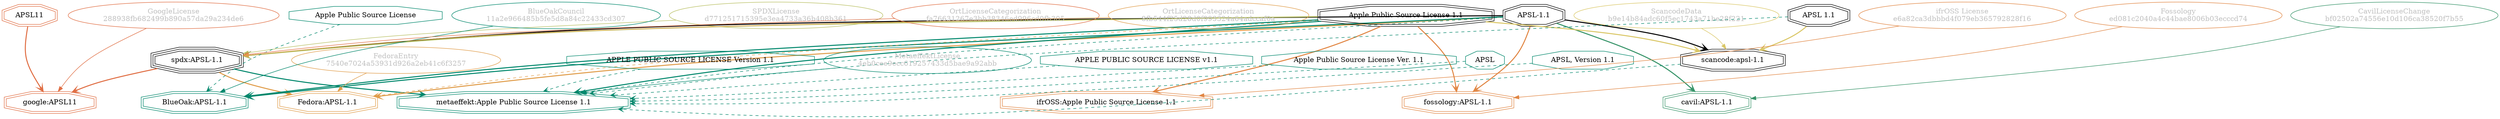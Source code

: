 strict digraph {
    node [shape=box];
    graph [splines=curved];
    180 [label="SPDXLicense\nd771251715395e3ea4733a36b408b361"
        ,fontcolor=gray
        ,color="#b8bf62"
        ,fillcolor="beige;1"
        ,shape=ellipse];
    181 [label="spdx:APSL-1.1"
        ,shape=tripleoctagon];
    182 [label="APSL-1.1"
        ,shape=doubleoctagon];
    183 [label="Apple Public Source License 1.1"
        ,shape=doubleoctagon];
    5632 [label="GoogleLicense\n288938fb682499b890a57da29a234de6"
         ,fontcolor=gray
         ,color="#e06f45"
         ,fillcolor="beige;1"
         ,shape=ellipse];
    5633 [label="google:APSL11"
         ,color="#e06f45"
         ,shape=doubleoctagon];
    5634 [label=APSL11
         ,color="#e06f45"
         ,shape=doubleoctagon];
    5838 [label="FedoraEntry\n7540e7024a53931d926a2eb41c6f3257"
         ,fontcolor=gray
         ,color="#e09d4b"
         ,fillcolor="beige;1"
         ,shape=ellipse];
    5839 [label="Fedora:APSL-1.1"
         ,color="#e09d4b"
         ,shape=doubleoctagon];
    9276 [label="Apple Public Source License"
         ,color="#00876c"
         ,shape=octagon];
    9278 [label="BlueOakCouncil\n11a2e966485b5fe5d8a84c22433cd307"
         ,fontcolor=gray
         ,color="#00876c"
         ,fillcolor="beige;1"
         ,shape=ellipse];
    9279 [label="BlueOak:APSL-1.1"
         ,color="#00876c"
         ,shape=doubleoctagon];
    11882 [label="ScancodeData\nb9e14b84adc60f5ec1743a71be28f221"
          ,fontcolor=gray
          ,color="#dac767"
          ,fillcolor="beige;1"
          ,shape=ellipse];
    11883 [label="scancode:apsl-1.1"
          ,shape=doubleoctagon];
    11884 [label="APSL 1.1"
          ,shape=doubleoctagon];
    26075 [label="Fossology\ned081c2040a4c44bae8006b03ecccd74"
          ,fontcolor=gray
          ,color="#e18745"
          ,fillcolor="beige;1"
          ,shape=ellipse];
    26076 [label="fossology:APSL-1.1"
          ,color="#e18745"
          ,shape=doubleoctagon];
    28485 [label="OrtLicenseCategorization\nfa76631267e3bb38346ed996cd0fb305"
          ,fontcolor=gray
          ,color="#e06f45"
          ,fillcolor="beige;1"
          ,shape=ellipse];
    35350 [label="OrtLicenseCategorization\n8fb544f25d28d0f993324a64adccaf0a"
          ,fontcolor=gray
          ,color="#e09d4b"
          ,fillcolor="beige;1"
          ,shape=ellipse];
    36385 [label="CavilLicenseChange\nbf02502a74556e10d106ca38520f7b55"
          ,fontcolor=gray
          ,color="#379469"
          ,fillcolor="beige;1"
          ,shape=ellipse];
    36386 [label="cavil:APSL-1.1"
          ,color="#379469"
          ,shape=doubleoctagon];
    38512 [label=APSL
          ,color="#00876c"
          ,shape=octagon];
    38524 [label="MetaeffektLicense\n4eb0cee9ecc619257433d5bae9a92abb"
          ,fontcolor=gray
          ,color="#00876c"
          ,fillcolor="beige;1"
          ,shape=ellipse];
    38525 [label="metaeffekt:Apple Public Source License 1.1"
          ,color="#00876c"
          ,shape=doubleoctagon];
    38526 [label="APSL, Version 1.1"
          ,color="#00876c"
          ,shape=octagon];
    38527 [label="APPLE PUBLIC SOURCE LICENSE v1.1"
          ,color="#00876c"
          ,shape=octagon];
    38528 [label="APPLE PUBLIC SOURCE LICENSE Version 1.1"
          ,color="#00876c"
          ,shape=octagon];
    38529 [label="Apple Public Source License Ver. 1.1"
          ,color="#00876c"
          ,shape=octagon];
    55259 [label="ifrOSS License\ne6a82ca3dbbbd4f079eb365792828f16"
          ,fontcolor=gray
          ,color="#e18745"
          ,fillcolor="beige;1"
          ,shape=ellipse];
    55260 [label="ifrOSS:Apple Public Source License 1.1"
          ,color="#e18745"
          ,shape=doubleoctagon];
    180 -> 181 [weight=0.5
               ,color="#b8bf62"];
    181 -> 5633 [style=bold
                ,arrowhead=vee
                ,weight=0.7
                ,color="#e06f45"];
    181 -> 5839 [style=bold
                ,arrowhead=vee
                ,weight=0.7
                ,color="#e09d4b"];
    181 -> 38525 [style=bold
                 ,arrowhead=vee
                 ,weight=0.7
                 ,color="#00876c"];
    182 -> 181 [style=bold
               ,arrowhead=vee
               ,weight=0.7];
    182 -> 5839 [style=bold
                ,arrowhead=vee
                ,weight=0.7
                ,color="#e09d4b"];
    182 -> 9279 [style=bold
                ,arrowhead=vee
                ,weight=0.7
                ,color="#00876c"];
    182 -> 11883 [style=bold
                 ,arrowhead=vee
                 ,weight=0.7];
    182 -> 26076 [style=bold
                 ,arrowhead=vee
                 ,weight=0.7
                 ,color="#e18745"];
    182 -> 36386 [style=bold
                 ,arrowhead=vee
                 ,weight=0.7
                 ,color="#379469"];
    182 -> 36386 [style=bold
                 ,arrowhead=vee
                 ,weight=0.7
                 ,color="#379469"];
    182 -> 38525 [style=dashed
                 ,arrowhead=vee
                 ,weight=0.5
                 ,color="#00876c"];
    183 -> 181 [style=bold
               ,arrowhead=vee
               ,weight=0.7
               ,color="#b8bf62"];
    183 -> 5839 [style=dashed
                ,arrowhead=vee
                ,weight=0.5
                ,color="#e09d4b"];
    183 -> 9279 [style=bold
                ,arrowhead=vee
                ,weight=0.7
                ,color="#00876c"];
    183 -> 11883 [style=bold
                 ,arrowhead=vee
                 ,weight=0.7
                 ,color="#dac767"];
    183 -> 26076 [style=bold
                 ,arrowhead=vee
                 ,weight=0.7
                 ,color="#e18745"];
    183 -> 38525 [style=bold
                 ,arrowhead=vee
                 ,weight=0.7
                 ,color="#00876c"];
    183 -> 38525 [style=bold
                 ,arrowhead=vee
                 ,weight=0.7
                 ,color="#00876c"];
    183 -> 55260 [style=bold
                 ,arrowhead=vee
                 ,weight=0.7
                 ,color="#e18745"];
    183 -> 55260 [style=bold
                 ,arrowhead=vee
                 ,weight=0.7
                 ,color="#e18745"];
    5632 -> 5633 [weight=0.5
                 ,color="#e06f45"];
    5634 -> 5633 [style=bold
                 ,arrowhead=vee
                 ,weight=0.7
                 ,color="#e06f45"];
    5838 -> 5839 [weight=0.5
                 ,color="#e09d4b"];
    9276 -> 9279 [style=dashed
                 ,arrowhead=vee
                 ,weight=0.5
                 ,color="#00876c"];
    9278 -> 9279 [weight=0.5
                 ,color="#00876c"];
    11882 -> 11883 [weight=0.5
                   ,color="#dac767"];
    11883 -> 38525 [style=dashed
                   ,arrowhead=vee
                   ,weight=0.5
                   ,color="#00876c"];
    11884 -> 11883 [style=bold
                   ,arrowhead=vee
                   ,weight=0.7
                   ,color="#dac767"];
    11884 -> 38525 [style=dashed
                   ,arrowhead=vee
                   ,weight=0.5
                   ,color="#00876c"];
    26075 -> 26076 [weight=0.5
                   ,color="#e18745"];
    28485 -> 181 [weight=0.5
                 ,color="#e06f45"];
    35350 -> 181 [weight=0.5
                 ,color="#e09d4b"];
    36385 -> 36386 [weight=0.5
                   ,color="#379469"];
    38512 -> 38525 [style=dashed
                   ,arrowhead=vee
                   ,weight=0.5
                   ,color="#00876c"];
    38524 -> 38525 [weight=0.5
                   ,color="#00876c"];
    38526 -> 38525 [style=dashed
                   ,arrowhead=vee
                   ,weight=0.5
                   ,color="#00876c"];
    38527 -> 38525 [style=dashed
                   ,arrowhead=vee
                   ,weight=0.5
                   ,color="#00876c"];
    38528 -> 38525 [style=dashed
                   ,arrowhead=vee
                   ,weight=0.5
                   ,color="#00876c"];
    38529 -> 38525 [style=dashed
                   ,arrowhead=vee
                   ,weight=0.5
                   ,color="#00876c"];
    55259 -> 55260 [weight=0.5
                   ,color="#e18745"];
}
